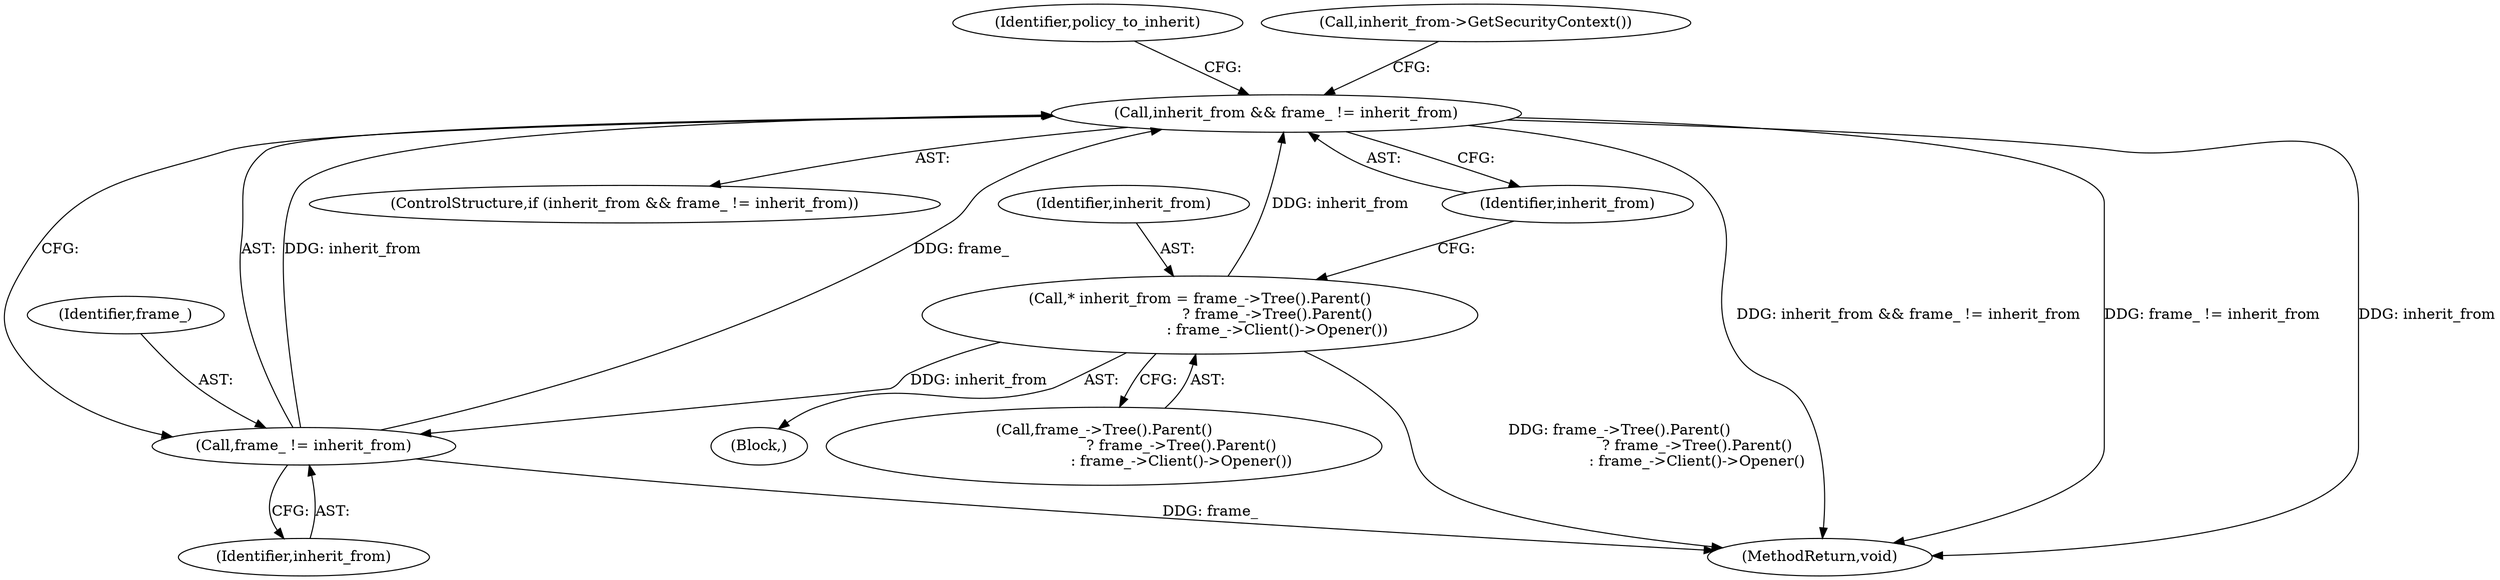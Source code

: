 digraph "0_Chrome_108147dfd1ea159fd3632ef92ccc4ab8952980c7@pointer" {
"1000130" [label="(Call,inherit_from && frame_ != inherit_from)"];
"1000132" [label="(Call,frame_ != inherit_from)"];
"1000123" [label="(Call,* inherit_from = frame_->Tree().Parent()\n                                 ? frame_->Tree().Parent()\n                                 : frame_->Client()->Opener())"];
"1000130" [label="(Call,inherit_from && frame_ != inherit_from)"];
"1000134" [label="(Identifier,inherit_from)"];
"1000131" [label="(Identifier,inherit_from)"];
"1000145" [label="(Identifier,policy_to_inherit)"];
"1000138" [label="(Call,inherit_from->GetSecurityContext())"];
"1000121" [label="(Block,)"];
"1000129" [label="(ControlStructure,if (inherit_from && frame_ != inherit_from))"];
"1000133" [label="(Identifier,frame_)"];
"1000125" [label="(Call,frame_->Tree().Parent()\n                                 ? frame_->Tree().Parent()\n                                 : frame_->Client()->Opener())"];
"1000171" [label="(MethodReturn,void)"];
"1000123" [label="(Call,* inherit_from = frame_->Tree().Parent()\n                                 ? frame_->Tree().Parent()\n                                 : frame_->Client()->Opener())"];
"1000124" [label="(Identifier,inherit_from)"];
"1000132" [label="(Call,frame_ != inherit_from)"];
"1000130" -> "1000129"  [label="AST: "];
"1000130" -> "1000131"  [label="CFG: "];
"1000130" -> "1000132"  [label="CFG: "];
"1000131" -> "1000130"  [label="AST: "];
"1000132" -> "1000130"  [label="AST: "];
"1000138" -> "1000130"  [label="CFG: "];
"1000145" -> "1000130"  [label="CFG: "];
"1000130" -> "1000171"  [label="DDG: inherit_from"];
"1000130" -> "1000171"  [label="DDG: inherit_from && frame_ != inherit_from"];
"1000130" -> "1000171"  [label="DDG: frame_ != inherit_from"];
"1000132" -> "1000130"  [label="DDG: inherit_from"];
"1000132" -> "1000130"  [label="DDG: frame_"];
"1000123" -> "1000130"  [label="DDG: inherit_from"];
"1000132" -> "1000134"  [label="CFG: "];
"1000133" -> "1000132"  [label="AST: "];
"1000134" -> "1000132"  [label="AST: "];
"1000132" -> "1000171"  [label="DDG: frame_"];
"1000123" -> "1000132"  [label="DDG: inherit_from"];
"1000123" -> "1000121"  [label="AST: "];
"1000123" -> "1000125"  [label="CFG: "];
"1000124" -> "1000123"  [label="AST: "];
"1000125" -> "1000123"  [label="AST: "];
"1000131" -> "1000123"  [label="CFG: "];
"1000123" -> "1000171"  [label="DDG: frame_->Tree().Parent()\n                                 ? frame_->Tree().Parent()\n                                 : frame_->Client()->Opener()"];
}
